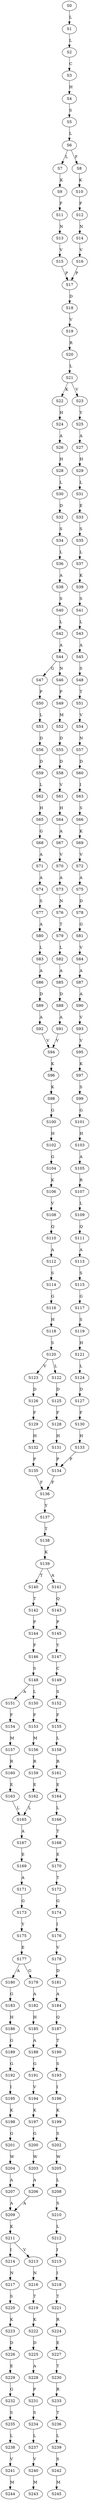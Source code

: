 strict digraph  {
	S0 -> S1 [ label = L ];
	S1 -> S2 [ label = L ];
	S2 -> S3 [ label = C ];
	S3 -> S4 [ label = H ];
	S4 -> S5 [ label = S ];
	S5 -> S6 [ label = L ];
	S6 -> S7 [ label = L ];
	S6 -> S8 [ label = F ];
	S7 -> S9 [ label = K ];
	S8 -> S10 [ label = K ];
	S9 -> S11 [ label = F ];
	S10 -> S12 [ label = F ];
	S11 -> S13 [ label = N ];
	S12 -> S14 [ label = N ];
	S13 -> S15 [ label = V ];
	S14 -> S16 [ label = V ];
	S15 -> S17 [ label = P ];
	S16 -> S17 [ label = P ];
	S17 -> S18 [ label = D ];
	S18 -> S19 [ label = V ];
	S19 -> S20 [ label = R ];
	S20 -> S21 [ label = L ];
	S21 -> S22 [ label = K ];
	S21 -> S23 [ label = V ];
	S22 -> S24 [ label = H ];
	S23 -> S25 [ label = Y ];
	S24 -> S26 [ label = A ];
	S25 -> S27 [ label = A ];
	S26 -> S28 [ label = H ];
	S27 -> S29 [ label = H ];
	S28 -> S30 [ label = L ];
	S29 -> S31 [ label = L ];
	S30 -> S32 [ label = D ];
	S31 -> S33 [ label = E ];
	S32 -> S34 [ label = S ];
	S33 -> S35 [ label = S ];
	S34 -> S36 [ label = L ];
	S35 -> S37 [ label = L ];
	S36 -> S38 [ label = A ];
	S37 -> S39 [ label = K ];
	S38 -> S40 [ label = S ];
	S39 -> S41 [ label = S ];
	S40 -> S42 [ label = L ];
	S41 -> S43 [ label = L ];
	S42 -> S44 [ label = A ];
	S43 -> S45 [ label = A ];
	S44 -> S46 [ label = N ];
	S44 -> S47 [ label = G ];
	S45 -> S48 [ label = S ];
	S46 -> S49 [ label = P ];
	S47 -> S50 [ label = P ];
	S48 -> S51 [ label = T ];
	S49 -> S52 [ label = M ];
	S50 -> S53 [ label = L ];
	S51 -> S54 [ label = V ];
	S52 -> S55 [ label = D ];
	S53 -> S56 [ label = D ];
	S54 -> S57 [ label = N ];
	S55 -> S58 [ label = D ];
	S56 -> S59 [ label = D ];
	S57 -> S60 [ label = D ];
	S58 -> S61 [ label = V ];
	S59 -> S62 [ label = L ];
	S60 -> S63 [ label = I ];
	S61 -> S64 [ label = H ];
	S62 -> S65 [ label = H ];
	S63 -> S66 [ label = S ];
	S64 -> S67 [ label = A ];
	S65 -> S68 [ label = G ];
	S66 -> S69 [ label = K ];
	S67 -> S70 [ label = V ];
	S68 -> S71 [ label = A ];
	S69 -> S72 [ label = V ];
	S70 -> S73 [ label = A ];
	S71 -> S74 [ label = A ];
	S72 -> S75 [ label = A ];
	S73 -> S76 [ label = N ];
	S74 -> S77 [ label = S ];
	S75 -> S78 [ label = D ];
	S76 -> S79 [ label = T ];
	S77 -> S80 [ label = A ];
	S78 -> S81 [ label = G ];
	S79 -> S82 [ label = L ];
	S80 -> S83 [ label = L ];
	S81 -> S84 [ label = V ];
	S82 -> S85 [ label = A ];
	S83 -> S86 [ label = A ];
	S84 -> S87 [ label = A ];
	S85 -> S88 [ label = D ];
	S86 -> S89 [ label = D ];
	S87 -> S90 [ label = A ];
	S88 -> S91 [ label = A ];
	S89 -> S92 [ label = A ];
	S90 -> S93 [ label = V ];
	S91 -> S94 [ label = V ];
	S92 -> S94 [ label = V ];
	S93 -> S95 [ label = V ];
	S94 -> S96 [ label = K ];
	S95 -> S97 [ label = K ];
	S96 -> S98 [ label = K ];
	S97 -> S99 [ label = S ];
	S98 -> S100 [ label = G ];
	S99 -> S101 [ label = G ];
	S100 -> S102 [ label = H ];
	S101 -> S103 [ label = H ];
	S102 -> S104 [ label = G ];
	S103 -> S105 [ label = A ];
	S104 -> S106 [ label = K ];
	S105 -> S107 [ label = R ];
	S106 -> S108 [ label = V ];
	S107 -> S109 [ label = L ];
	S108 -> S110 [ label = Q ];
	S109 -> S111 [ label = Q ];
	S110 -> S112 [ label = A ];
	S111 -> S113 [ label = A ];
	S112 -> S114 [ label = S ];
	S113 -> S115 [ label = S ];
	S114 -> S116 [ label = G ];
	S115 -> S117 [ label = G ];
	S116 -> S118 [ label = H ];
	S117 -> S119 [ label = S ];
	S118 -> S120 [ label = S ];
	S119 -> S121 [ label = H ];
	S120 -> S122 [ label = L ];
	S120 -> S123 [ label = V ];
	S121 -> S124 [ label = L ];
	S122 -> S125 [ label = D ];
	S123 -> S126 [ label = D ];
	S124 -> S127 [ label = D ];
	S125 -> S128 [ label = F ];
	S126 -> S129 [ label = F ];
	S127 -> S130 [ label = F ];
	S128 -> S131 [ label = H ];
	S129 -> S132 [ label = H ];
	S130 -> S133 [ label = H ];
	S131 -> S134 [ label = P ];
	S132 -> S135 [ label = P ];
	S133 -> S134 [ label = P ];
	S134 -> S136 [ label = F ];
	S135 -> S136 [ label = F ];
	S136 -> S137 [ label = Y ];
	S137 -> S138 [ label = T ];
	S138 -> S139 [ label = K ];
	S139 -> S140 [ label = T ];
	S139 -> S141 [ label = A ];
	S140 -> S142 [ label = T ];
	S141 -> S143 [ label = Q ];
	S142 -> S144 [ label = P ];
	S143 -> S145 [ label = P ];
	S144 -> S146 [ label = F ];
	S145 -> S147 [ label = Y ];
	S146 -> S148 [ label = S ];
	S147 -> S149 [ label = C ];
	S148 -> S150 [ label = L ];
	S148 -> S151 [ label = A ];
	S149 -> S152 [ label = S ];
	S150 -> S153 [ label = F ];
	S151 -> S154 [ label = F ];
	S152 -> S155 [ label = F ];
	S153 -> S156 [ label = M ];
	S154 -> S157 [ label = M ];
	S155 -> S158 [ label = L ];
	S156 -> S159 [ label = R ];
	S157 -> S160 [ label = R ];
	S158 -> S161 [ label = R ];
	S159 -> S162 [ label = E ];
	S160 -> S163 [ label = E ];
	S161 -> S164 [ label = E ];
	S162 -> S165 [ label = L ];
	S163 -> S165 [ label = L ];
	S164 -> S166 [ label = L ];
	S165 -> S167 [ label = A ];
	S166 -> S168 [ label = T ];
	S167 -> S169 [ label = E ];
	S168 -> S170 [ label = E ];
	S169 -> S171 [ label = A ];
	S170 -> S172 [ label = T ];
	S171 -> S173 [ label = G ];
	S172 -> S174 [ label = G ];
	S173 -> S175 [ label = Y ];
	S174 -> S176 [ label = I ];
	S175 -> S177 [ label = E ];
	S176 -> S178 [ label = V ];
	S177 -> S179 [ label = G ];
	S177 -> S180 [ label = A ];
	S178 -> S181 [ label = D ];
	S179 -> S182 [ label = A ];
	S180 -> S183 [ label = G ];
	S181 -> S184 [ label = A ];
	S182 -> S185 [ label = H ];
	S183 -> S186 [ label = H ];
	S184 -> S187 [ label = Q ];
	S185 -> S188 [ label = A ];
	S186 -> S189 [ label = G ];
	S187 -> S190 [ label = T ];
	S188 -> S191 [ label = G ];
	S189 -> S192 [ label = G ];
	S190 -> S193 [ label = S ];
	S191 -> S194 [ label = V ];
	S192 -> S195 [ label = I ];
	S193 -> S196 [ label = I ];
	S194 -> S197 [ label = K ];
	S195 -> S198 [ label = K ];
	S196 -> S199 [ label = K ];
	S197 -> S200 [ label = G ];
	S198 -> S201 [ label = G ];
	S199 -> S202 [ label = S ];
	S200 -> S203 [ label = W ];
	S201 -> S204 [ label = W ];
	S202 -> S205 [ label = W ];
	S203 -> S206 [ label = A ];
	S204 -> S207 [ label = A ];
	S205 -> S208 [ label = L ];
	S206 -> S209 [ label = A ];
	S207 -> S209 [ label = A ];
	S208 -> S210 [ label = S ];
	S209 -> S211 [ label = K ];
	S210 -> S212 [ label = L ];
	S211 -> S213 [ label = V ];
	S211 -> S214 [ label = I ];
	S212 -> S215 [ label = I ];
	S213 -> S216 [ label = N ];
	S214 -> S217 [ label = N ];
	S215 -> S218 [ label = I ];
	S216 -> S219 [ label = T ];
	S217 -> S220 [ label = S ];
	S218 -> S221 [ label = T ];
	S219 -> S222 [ label = K ];
	S220 -> S223 [ label = K ];
	S221 -> S224 [ label = R ];
	S222 -> S225 [ label = D ];
	S223 -> S226 [ label = D ];
	S224 -> S227 [ label = E ];
	S225 -> S228 [ label = A ];
	S226 -> S229 [ label = E ];
	S227 -> S230 [ label = T ];
	S228 -> S231 [ label = P ];
	S229 -> S232 [ label = G ];
	S230 -> S233 [ label = R ];
	S231 -> S234 [ label = S ];
	S232 -> S235 [ label = S ];
	S233 -> S236 [ label = T ];
	S234 -> S237 [ label = L ];
	S235 -> S238 [ label = L ];
	S236 -> S239 [ label = L ];
	S237 -> S240 [ label = V ];
	S238 -> S241 [ label = V ];
	S239 -> S242 [ label = S ];
	S240 -> S243 [ label = M ];
	S241 -> S244 [ label = M ];
	S242 -> S245 [ label = M ];
}
